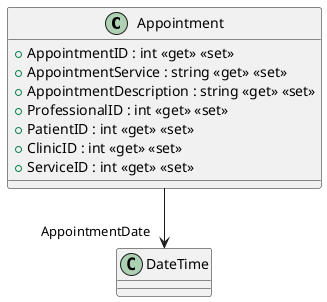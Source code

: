 @startuml
class Appointment {
    + AppointmentID : int <<get>> <<set>>
    + AppointmentService : string <<get>> <<set>>
    + AppointmentDescription : string <<get>> <<set>>
    + ProfessionalID : int <<get>> <<set>>
    + PatientID : int <<get>> <<set>>
    + ClinicID : int <<get>> <<set>>
    + ServiceID : int <<get>> <<set>>
}
Appointment --> "AppointmentDate" DateTime
@enduml
